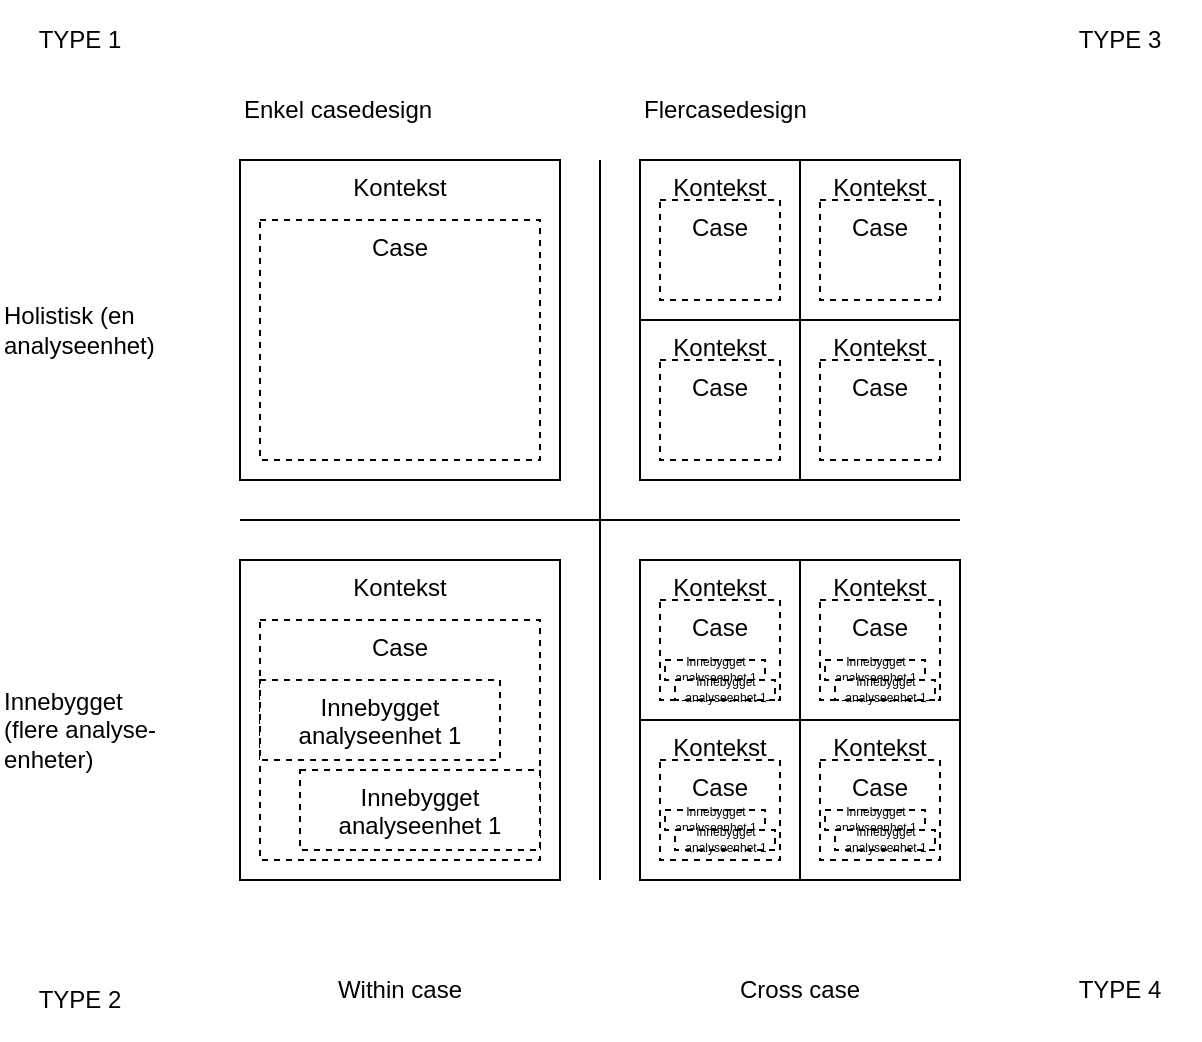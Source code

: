 <mxfile version="26.0.4">
  <diagram name="Page-1" id="znQ9wLVMtTrta6ov0dlZ">
    <mxGraphModel dx="472" dy="820" grid="1" gridSize="10" guides="1" tooltips="1" connect="1" arrows="1" fold="1" page="1" pageScale="1" pageWidth="827" pageHeight="1169" math="0" shadow="0">
      <root>
        <mxCell id="0" />
        <mxCell id="1" parent="0" />
        <mxCell id="1paitWg-ujct-3siJnYl-1" value="Kontekst" style="rounded=0;whiteSpace=wrap;html=1;verticalAlign=top;" vertex="1" parent="1">
          <mxGeometry x="120" y="280" width="160" height="160" as="geometry" />
        </mxCell>
        <mxCell id="1paitWg-ujct-3siJnYl-2" value="Case" style="rounded=0;whiteSpace=wrap;html=1;verticalAlign=top;dashed=1;" vertex="1" parent="1">
          <mxGeometry x="130" y="310" width="140" height="120" as="geometry" />
        </mxCell>
        <mxCell id="1paitWg-ujct-3siJnYl-3" value="Kontekst" style="rounded=0;whiteSpace=wrap;html=1;verticalAlign=top;" vertex="1" parent="1">
          <mxGeometry x="120" y="480" width="160" height="160" as="geometry" />
        </mxCell>
        <mxCell id="1paitWg-ujct-3siJnYl-4" value="Case" style="rounded=0;whiteSpace=wrap;html=1;verticalAlign=top;dashed=1;" vertex="1" parent="1">
          <mxGeometry x="130" y="510" width="140" height="120" as="geometry" />
        </mxCell>
        <mxCell id="1paitWg-ujct-3siJnYl-5" value="Innebygget analyseenhet 1" style="rounded=0;whiteSpace=wrap;html=1;verticalAlign=top;dashed=1;" vertex="1" parent="1">
          <mxGeometry x="130" y="540" width="120" height="40" as="geometry" />
        </mxCell>
        <mxCell id="1paitWg-ujct-3siJnYl-6" value="Innebygget analyseenhet 1" style="rounded=0;whiteSpace=wrap;html=1;verticalAlign=top;dashed=1;" vertex="1" parent="1">
          <mxGeometry x="150" y="585" width="120" height="40" as="geometry" />
        </mxCell>
        <mxCell id="1paitWg-ujct-3siJnYl-7" value="Kontekst" style="rounded=0;whiteSpace=wrap;html=1;verticalAlign=top;" vertex="1" parent="1">
          <mxGeometry x="320" y="280" width="80" height="80" as="geometry" />
        </mxCell>
        <mxCell id="1paitWg-ujct-3siJnYl-8" value="Case" style="rounded=0;whiteSpace=wrap;html=1;verticalAlign=top;dashed=1;" vertex="1" parent="1">
          <mxGeometry x="330" y="300" width="60" height="50" as="geometry" />
        </mxCell>
        <mxCell id="1paitWg-ujct-3siJnYl-9" value="Kontekst" style="rounded=0;whiteSpace=wrap;html=1;verticalAlign=top;" vertex="1" parent="1">
          <mxGeometry x="320" y="360" width="80" height="80" as="geometry" />
        </mxCell>
        <mxCell id="1paitWg-ujct-3siJnYl-10" value="Case" style="rounded=0;whiteSpace=wrap;html=1;verticalAlign=top;dashed=1;" vertex="1" parent="1">
          <mxGeometry x="330" y="380" width="60" height="50" as="geometry" />
        </mxCell>
        <mxCell id="1paitWg-ujct-3siJnYl-11" value="Kontekst" style="rounded=0;whiteSpace=wrap;html=1;verticalAlign=top;" vertex="1" parent="1">
          <mxGeometry x="400" y="280" width="80" height="80" as="geometry" />
        </mxCell>
        <mxCell id="1paitWg-ujct-3siJnYl-12" value="Case" style="rounded=0;whiteSpace=wrap;html=1;verticalAlign=top;dashed=1;" vertex="1" parent="1">
          <mxGeometry x="410" y="300" width="60" height="50" as="geometry" />
        </mxCell>
        <mxCell id="1paitWg-ujct-3siJnYl-13" value="Kontekst" style="rounded=0;whiteSpace=wrap;html=1;verticalAlign=top;" vertex="1" parent="1">
          <mxGeometry x="400" y="360" width="80" height="80" as="geometry" />
        </mxCell>
        <mxCell id="1paitWg-ujct-3siJnYl-14" value="Case" style="rounded=0;whiteSpace=wrap;html=1;verticalAlign=top;dashed=1;" vertex="1" parent="1">
          <mxGeometry x="410" y="380" width="60" height="50" as="geometry" />
        </mxCell>
        <mxCell id="1paitWg-ujct-3siJnYl-15" value="Kontekst" style="rounded=0;whiteSpace=wrap;html=1;verticalAlign=top;" vertex="1" parent="1">
          <mxGeometry x="320" y="480" width="80" height="80" as="geometry" />
        </mxCell>
        <mxCell id="1paitWg-ujct-3siJnYl-17" value="Kontekst" style="rounded=0;whiteSpace=wrap;html=1;verticalAlign=top;" vertex="1" parent="1">
          <mxGeometry x="400" y="480" width="80" height="80" as="geometry" />
        </mxCell>
        <mxCell id="1paitWg-ujct-3siJnYl-18" value="Kontekst" style="rounded=0;whiteSpace=wrap;html=1;verticalAlign=top;" vertex="1" parent="1">
          <mxGeometry x="320" y="560" width="80" height="80" as="geometry" />
        </mxCell>
        <mxCell id="1paitWg-ujct-3siJnYl-19" value="Kontekst" style="rounded=0;whiteSpace=wrap;html=1;verticalAlign=top;" vertex="1" parent="1">
          <mxGeometry x="400" y="560" width="80" height="80" as="geometry" />
        </mxCell>
        <mxCell id="1paitWg-ujct-3siJnYl-20" value="Case" style="rounded=0;whiteSpace=wrap;html=1;verticalAlign=top;dashed=1;" vertex="1" parent="1">
          <mxGeometry x="330" y="500" width="60" height="50" as="geometry" />
        </mxCell>
        <mxCell id="1paitWg-ujct-3siJnYl-21" value="Case" style="rounded=0;whiteSpace=wrap;html=1;verticalAlign=top;dashed=1;" vertex="1" parent="1">
          <mxGeometry x="410" y="500" width="60" height="50" as="geometry" />
        </mxCell>
        <mxCell id="1paitWg-ujct-3siJnYl-22" value="Case" style="rounded=0;whiteSpace=wrap;html=1;verticalAlign=top;dashed=1;" vertex="1" parent="1">
          <mxGeometry x="330" y="580" width="60" height="50" as="geometry" />
        </mxCell>
        <mxCell id="1paitWg-ujct-3siJnYl-23" value="Case" style="rounded=0;whiteSpace=wrap;html=1;verticalAlign=top;dashed=1;" vertex="1" parent="1">
          <mxGeometry x="410" y="580" width="60" height="50" as="geometry" />
        </mxCell>
        <mxCell id="1paitWg-ujct-3siJnYl-24" value="Innebygget analyseenhet 1" style="rounded=0;whiteSpace=wrap;html=1;verticalAlign=middle;dashed=1;fontSize=6;" vertex="1" parent="1">
          <mxGeometry x="332.5" y="605" width="50" height="10" as="geometry" />
        </mxCell>
        <mxCell id="1paitWg-ujct-3siJnYl-25" value="Innebygget analyseenhet 1" style="rounded=0;whiteSpace=wrap;html=1;verticalAlign=middle;dashed=1;fontSize=6;" vertex="1" parent="1">
          <mxGeometry x="337.5" y="615" width="50" height="10" as="geometry" />
        </mxCell>
        <mxCell id="1paitWg-ujct-3siJnYl-26" value="Innebygget analyseenhet 1" style="rounded=0;whiteSpace=wrap;html=1;verticalAlign=middle;dashed=1;fontSize=6;" vertex="1" parent="1">
          <mxGeometry x="412.5" y="605" width="50" height="10" as="geometry" />
        </mxCell>
        <mxCell id="1paitWg-ujct-3siJnYl-27" value="Innebygget analyseenhet 1" style="rounded=0;whiteSpace=wrap;html=1;verticalAlign=middle;dashed=1;fontSize=6;" vertex="1" parent="1">
          <mxGeometry x="417.5" y="615" width="50" height="10" as="geometry" />
        </mxCell>
        <mxCell id="1paitWg-ujct-3siJnYl-28" value="Innebygget analyseenhet 1" style="rounded=0;whiteSpace=wrap;html=1;verticalAlign=middle;dashed=1;fontSize=6;" vertex="1" parent="1">
          <mxGeometry x="332.5" y="530" width="50" height="10" as="geometry" />
        </mxCell>
        <mxCell id="1paitWg-ujct-3siJnYl-29" value="Innebygget analyseenhet 1" style="rounded=0;whiteSpace=wrap;html=1;verticalAlign=middle;dashed=1;fontSize=6;" vertex="1" parent="1">
          <mxGeometry x="337.5" y="540" width="50" height="10" as="geometry" />
        </mxCell>
        <mxCell id="1paitWg-ujct-3siJnYl-30" value="Innebygget analyseenhet 1" style="rounded=0;whiteSpace=wrap;html=1;verticalAlign=middle;dashed=1;fontSize=6;" vertex="1" parent="1">
          <mxGeometry x="412.5" y="530" width="50" height="10" as="geometry" />
        </mxCell>
        <mxCell id="1paitWg-ujct-3siJnYl-31" value="Innebygget analyseenhet 1" style="rounded=0;whiteSpace=wrap;html=1;verticalAlign=middle;dashed=1;fontSize=6;" vertex="1" parent="1">
          <mxGeometry x="417.5" y="540" width="50" height="10" as="geometry" />
        </mxCell>
        <mxCell id="1paitWg-ujct-3siJnYl-32" value="" style="endArrow=none;html=1;rounded=0;" edge="1" parent="1">
          <mxGeometry width="50" height="50" relative="1" as="geometry">
            <mxPoint x="300" y="640" as="sourcePoint" />
            <mxPoint x="300" y="280" as="targetPoint" />
          </mxGeometry>
        </mxCell>
        <mxCell id="1paitWg-ujct-3siJnYl-33" value="" style="endArrow=none;html=1;rounded=0;" edge="1" parent="1">
          <mxGeometry width="50" height="50" relative="1" as="geometry">
            <mxPoint x="120" y="460" as="sourcePoint" />
            <mxPoint x="480" y="460" as="targetPoint" />
          </mxGeometry>
        </mxCell>
        <mxCell id="1paitWg-ujct-3siJnYl-34" value="Enkel casedesign" style="text;html=1;align=left;verticalAlign=middle;whiteSpace=wrap;rounded=0;" vertex="1" parent="1">
          <mxGeometry x="120" y="240" width="160" height="30" as="geometry" />
        </mxCell>
        <mxCell id="1paitWg-ujct-3siJnYl-35" value="Flercasedesign" style="text;html=1;align=left;verticalAlign=middle;whiteSpace=wrap;rounded=0;" vertex="1" parent="1">
          <mxGeometry x="320" y="240" width="160" height="30" as="geometry" />
        </mxCell>
        <mxCell id="1paitWg-ujct-3siJnYl-36" value="Holistisk (en analyseenhet)" style="text;html=1;align=left;verticalAlign=middle;whiteSpace=wrap;rounded=0;" vertex="1" parent="1">
          <mxGeometry y="320" width="80" height="90" as="geometry" />
        </mxCell>
        <mxCell id="1paitWg-ujct-3siJnYl-37" value="Innebygget (flere analyse-enheter)" style="text;html=1;align=left;verticalAlign=middle;whiteSpace=wrap;rounded=0;" vertex="1" parent="1">
          <mxGeometry y="520" width="80" height="90" as="geometry" />
        </mxCell>
        <mxCell id="1paitWg-ujct-3siJnYl-38" value="Within case" style="text;html=1;align=center;verticalAlign=middle;whiteSpace=wrap;rounded=0;" vertex="1" parent="1">
          <mxGeometry x="120" y="680" width="160" height="30" as="geometry" />
        </mxCell>
        <mxCell id="1paitWg-ujct-3siJnYl-39" value="Cross case" style="text;html=1;align=center;verticalAlign=middle;whiteSpace=wrap;rounded=0;" vertex="1" parent="1">
          <mxGeometry x="320" y="680" width="160" height="30" as="geometry" />
        </mxCell>
        <mxCell id="1paitWg-ujct-3siJnYl-40" value="TYPE 1" style="text;html=1;align=center;verticalAlign=middle;whiteSpace=wrap;rounded=0;" vertex="1" parent="1">
          <mxGeometry y="200" width="80" height="40" as="geometry" />
        </mxCell>
        <mxCell id="1paitWg-ujct-3siJnYl-41" value="TYPE 2" style="text;html=1;align=center;verticalAlign=middle;whiteSpace=wrap;rounded=0;" vertex="1" parent="1">
          <mxGeometry y="680" width="80" height="40" as="geometry" />
        </mxCell>
        <mxCell id="1paitWg-ujct-3siJnYl-42" value="TYPE 3" style="text;html=1;align=center;verticalAlign=middle;whiteSpace=wrap;rounded=0;" vertex="1" parent="1">
          <mxGeometry x="520" y="200" width="80" height="40" as="geometry" />
        </mxCell>
        <mxCell id="1paitWg-ujct-3siJnYl-43" value="TYPE 4" style="text;html=1;align=center;verticalAlign=middle;whiteSpace=wrap;rounded=0;" vertex="1" parent="1">
          <mxGeometry x="520" y="675" width="80" height="40" as="geometry" />
        </mxCell>
      </root>
    </mxGraphModel>
  </diagram>
</mxfile>
